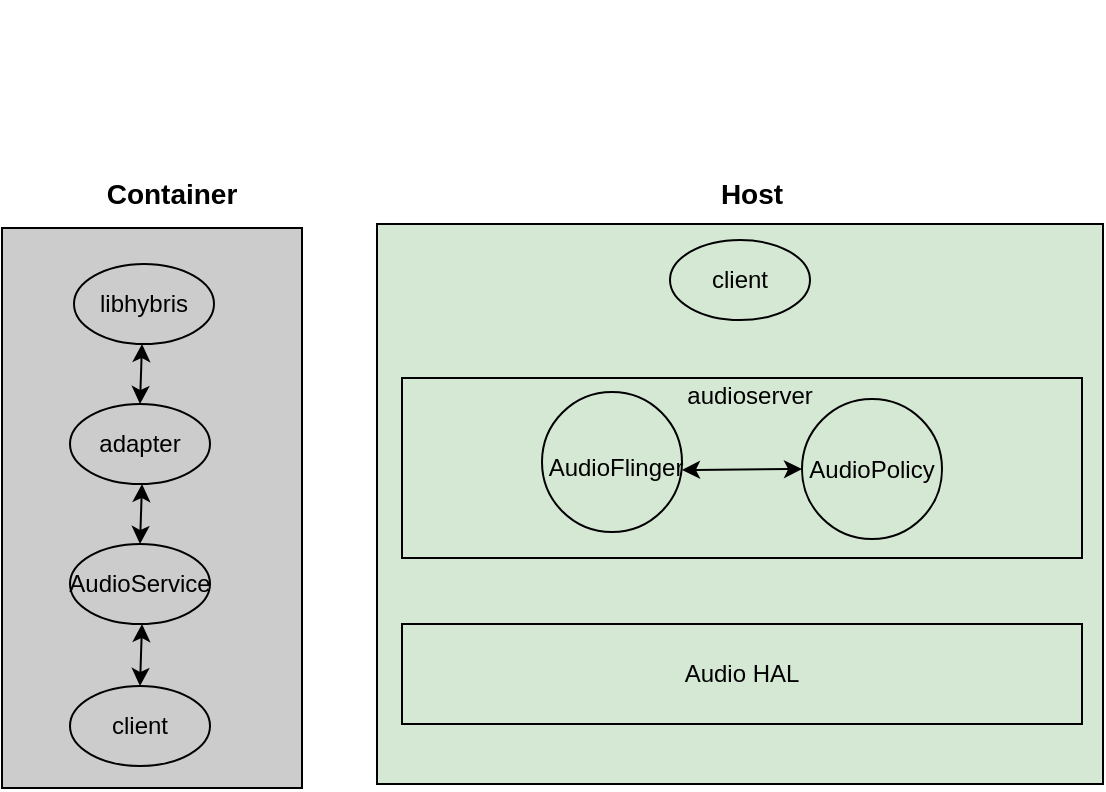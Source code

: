 <mxfile version="26.2.14">
  <diagram name="Page-1" id="QZo1TtG8dW2CzwwBKzpM">
    <mxGraphModel dx="786" dy="497" grid="1" gridSize="10" guides="1" tooltips="1" connect="1" arrows="1" fold="1" page="1" pageScale="1" pageWidth="850" pageHeight="1100" math="0" shadow="0">
      <root>
        <mxCell id="0" />
        <mxCell id="1" parent="0" />
        <mxCell id="g-PmKzsqckq6ZoKmwfaw-1" value="" style="rounded=0;whiteSpace=wrap;html=1;fillColor=#D5E8D4;" vertex="1" parent="1">
          <mxGeometry x="357.5" y="160" width="363" height="280" as="geometry" />
        </mxCell>
        <mxCell id="g-PmKzsqckq6ZoKmwfaw-2" value="" style="rounded=0;whiteSpace=wrap;html=1;fillColor=#CCCCCC;" vertex="1" parent="1">
          <mxGeometry x="170" y="162" width="150" height="280" as="geometry" />
        </mxCell>
        <mxCell id="g-PmKzsqckq6ZoKmwfaw-3" value="&lt;font style=&quot;font-size: 14px;&quot;&gt;&lt;b&gt;Container&lt;/b&gt;&lt;/font&gt;" style="text;html=1;align=center;verticalAlign=middle;whiteSpace=wrap;rounded=0;" vertex="1" parent="1">
          <mxGeometry x="225" y="130" width="60" height="30" as="geometry" />
        </mxCell>
        <mxCell id="g-PmKzsqckq6ZoKmwfaw-4" value="&lt;font style=&quot;font-size: 14px;&quot;&gt;&lt;b&gt;Host&lt;/b&gt;&lt;/font&gt;" style="text;html=1;align=center;verticalAlign=middle;whiteSpace=wrap;rounded=0;" vertex="1" parent="1">
          <mxGeometry x="515" y="130" width="60" height="30" as="geometry" />
        </mxCell>
        <mxCell id="g-PmKzsqckq6ZoKmwfaw-5" value="client" style="ellipse;whiteSpace=wrap;html=1;fillColor=#CCCCCC;" vertex="1" parent="1">
          <mxGeometry x="204" y="391" width="70" height="40" as="geometry" />
        </mxCell>
        <mxCell id="g-PmKzsqckq6ZoKmwfaw-6" value="client" style="ellipse;whiteSpace=wrap;html=1;fillColor=#D5E8D4;" vertex="1" parent="1">
          <mxGeometry x="504" y="168" width="70" height="40" as="geometry" />
        </mxCell>
        <mxCell id="g-PmKzsqckq6ZoKmwfaw-7" value="" style="rounded=0;whiteSpace=wrap;html=1;fillColor=#D5E8D4;" vertex="1" parent="1">
          <mxGeometry x="370" y="237" width="340" height="90" as="geometry" />
        </mxCell>
        <mxCell id="g-PmKzsqckq6ZoKmwfaw-8" value="audioserver" style="text;html=1;align=center;verticalAlign=middle;whiteSpace=wrap;rounded=0;" vertex="1" parent="1">
          <mxGeometry x="514" y="231" width="60" height="30" as="geometry" />
        </mxCell>
        <mxCell id="g-PmKzsqckq6ZoKmwfaw-9" value="" style="ellipse;whiteSpace=wrap;html=1;fillColor=#D5E8D4;" vertex="1" parent="1">
          <mxGeometry x="440" y="244" width="70" height="70" as="geometry" />
        </mxCell>
        <mxCell id="g-PmKzsqckq6ZoKmwfaw-10" value="AudioPolicy" style="ellipse;whiteSpace=wrap;html=1;fillColor=#D5E8D4;" vertex="1" parent="1">
          <mxGeometry x="570" y="247.5" width="70" height="70" as="geometry" />
        </mxCell>
        <mxCell id="g-PmKzsqckq6ZoKmwfaw-13" value="" style="endArrow=none;html=1;rounded=0;shape=link;strokeColor=none;" edge="1" parent="1">
          <mxGeometry width="50" height="50" relative="1" as="geometry">
            <mxPoint x="210" y="100" as="sourcePoint" />
            <mxPoint x="260" y="50" as="targetPoint" />
          </mxGeometry>
        </mxCell>
        <mxCell id="g-PmKzsqckq6ZoKmwfaw-17" value="AudioFlinger" style="text;html=1;align=center;verticalAlign=middle;whiteSpace=wrap;rounded=0;" vertex="1" parent="1">
          <mxGeometry x="447" y="267" width="60" height="30" as="geometry" />
        </mxCell>
        <mxCell id="g-PmKzsqckq6ZoKmwfaw-24" value="AudioService" style="ellipse;whiteSpace=wrap;html=1;fillColor=#CCCCCC;" vertex="1" parent="1">
          <mxGeometry x="204" y="320" width="70" height="40" as="geometry" />
        </mxCell>
        <mxCell id="g-PmKzsqckq6ZoKmwfaw-28" value="adapter" style="ellipse;whiteSpace=wrap;html=1;fillColor=#CCCCCC;" vertex="1" parent="1">
          <mxGeometry x="204" y="250" width="70" height="40" as="geometry" />
        </mxCell>
        <mxCell id="g-PmKzsqckq6ZoKmwfaw-29" value="libhybris" style="ellipse;whiteSpace=wrap;html=1;fillColor=#CCCCCC;" vertex="1" parent="1">
          <mxGeometry x="206" y="180" width="70" height="40" as="geometry" />
        </mxCell>
        <mxCell id="g-PmKzsqckq6ZoKmwfaw-30" value="" style="endArrow=classic;startArrow=classic;html=1;rounded=0;exitX=0.5;exitY=0;exitDx=0;exitDy=0;" edge="1" parent="1" source="g-PmKzsqckq6ZoKmwfaw-5">
          <mxGeometry width="50" height="50" relative="1" as="geometry">
            <mxPoint x="190" y="410" as="sourcePoint" />
            <mxPoint x="240" y="360" as="targetPoint" />
          </mxGeometry>
        </mxCell>
        <mxCell id="g-PmKzsqckq6ZoKmwfaw-31" value="" style="endArrow=classic;startArrow=classic;html=1;rounded=0;exitX=0.5;exitY=0;exitDx=0;exitDy=0;" edge="1" parent="1" source="g-PmKzsqckq6ZoKmwfaw-24">
          <mxGeometry width="50" height="50" relative="1" as="geometry">
            <mxPoint x="190" y="330" as="sourcePoint" />
            <mxPoint x="240" y="290" as="targetPoint" />
          </mxGeometry>
        </mxCell>
        <mxCell id="g-PmKzsqckq6ZoKmwfaw-33" value="" style="endArrow=classic;startArrow=classic;html=1;rounded=0;exitX=0.5;exitY=0;exitDx=0;exitDy=0;" edge="1" parent="1" source="g-PmKzsqckq6ZoKmwfaw-28">
          <mxGeometry width="50" height="50" relative="1" as="geometry">
            <mxPoint x="190" y="270" as="sourcePoint" />
            <mxPoint x="240" y="220" as="targetPoint" />
          </mxGeometry>
        </mxCell>
        <mxCell id="g-PmKzsqckq6ZoKmwfaw-43" value="" style="endArrow=classic;startArrow=classic;html=1;rounded=0;entryX=0;entryY=0.5;entryDx=0;entryDy=0;" edge="1" parent="1" target="g-PmKzsqckq6ZoKmwfaw-10">
          <mxGeometry width="50" height="50" relative="1" as="geometry">
            <mxPoint x="510" y="283" as="sourcePoint" />
            <mxPoint x="560" y="233" as="targetPoint" />
          </mxGeometry>
        </mxCell>
        <mxCell id="g-PmKzsqckq6ZoKmwfaw-46" value="Audio HAL" style="rounded=0;whiteSpace=wrap;html=1;fillColor=#D5E8D4;" vertex="1" parent="1">
          <mxGeometry x="370" y="360" width="340" height="50" as="geometry" />
        </mxCell>
      </root>
    </mxGraphModel>
  </diagram>
</mxfile>
